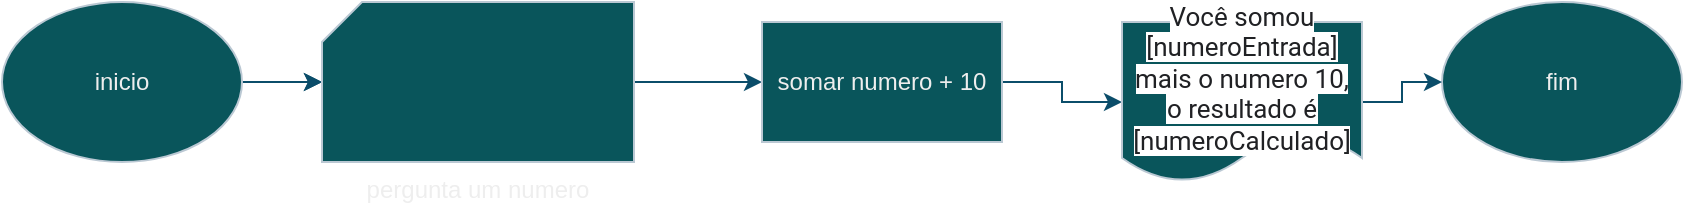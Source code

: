 <mxfile version="20.6.0" type="github">
  <diagram id="967z6bfLz3FcuxHJM1GB" name="Página-1">
    <mxGraphModel dx="1099" dy="1923" grid="1" gridSize="10" guides="1" tooltips="1" connect="1" arrows="1" fold="1" page="1" pageScale="1" pageWidth="827" pageHeight="1169" math="0" shadow="0">
      <root>
        <mxCell id="0" />
        <mxCell id="1" parent="0" />
        <mxCell id="DWv_v4u5u0R4V1RVCeQz-21" style="edgeStyle=orthogonalEdgeStyle;rounded=0;orthogonalLoop=1;jettySize=auto;html=1;entryX=0;entryY=0.5;entryDx=0;entryDy=0;entryPerimeter=0;strokeColor=#0B4D6A;" edge="1" parent="1" source="DWv_v4u5u0R4V1RVCeQz-1" target="DWv_v4u5u0R4V1RVCeQz-8">
          <mxGeometry relative="1" as="geometry" />
        </mxCell>
        <mxCell id="DWv_v4u5u0R4V1RVCeQz-29" style="edgeStyle=orthogonalEdgeStyle;rounded=0;orthogonalLoop=1;jettySize=auto;html=1;strokeColor=#0B4D6A;" edge="1" parent="1" source="DWv_v4u5u0R4V1RVCeQz-1" target="DWv_v4u5u0R4V1RVCeQz-8">
          <mxGeometry relative="1" as="geometry" />
        </mxCell>
        <mxCell id="DWv_v4u5u0R4V1RVCeQz-1" value="inicio" style="ellipse;whiteSpace=wrap;html=1;fillColor=#09555B;strokeColor=#BAC8D3;fontColor=#EEEEEE;" vertex="1" parent="1">
          <mxGeometry x="210" y="-370" width="120" height="80" as="geometry" />
        </mxCell>
        <mxCell id="DWv_v4u5u0R4V1RVCeQz-5" value="fim" style="ellipse;whiteSpace=wrap;html=1;fillColor=#09555B;strokeColor=#BAC8D3;fontColor=#EEEEEE;" vertex="1" parent="1">
          <mxGeometry x="930" y="-370" width="120" height="80" as="geometry" />
        </mxCell>
        <mxCell id="DWv_v4u5u0R4V1RVCeQz-28" style="edgeStyle=orthogonalEdgeStyle;rounded=0;orthogonalLoop=1;jettySize=auto;html=1;strokeColor=#0B4D6A;" edge="1" parent="1" source="DWv_v4u5u0R4V1RVCeQz-8" target="DWv_v4u5u0R4V1RVCeQz-24">
          <mxGeometry relative="1" as="geometry" />
        </mxCell>
        <mxCell id="DWv_v4u5u0R4V1RVCeQz-8" value="pergunta um numero" style="verticalLabelPosition=bottom;verticalAlign=top;html=1;shape=card;whiteSpace=wrap;size=20;arcSize=12;fillColor=#09555B;strokeColor=#BAC8D3;fontColor=#EEEEEE;" vertex="1" parent="1">
          <mxGeometry x="370" y="-370" width="156" height="80" as="geometry" />
        </mxCell>
        <mxCell id="DWv_v4u5u0R4V1RVCeQz-27" style="edgeStyle=orthogonalEdgeStyle;rounded=0;orthogonalLoop=1;jettySize=auto;html=1;strokeColor=#0B4D6A;" edge="1" parent="1" source="DWv_v4u5u0R4V1RVCeQz-24" target="DWv_v4u5u0R4V1RVCeQz-25">
          <mxGeometry relative="1" as="geometry" />
        </mxCell>
        <mxCell id="DWv_v4u5u0R4V1RVCeQz-24" value="somar numero + 10" style="rounded=0;whiteSpace=wrap;html=1;strokeColor=#BAC8D3;fontColor=#EEEEEE;fillColor=#09555B;" vertex="1" parent="1">
          <mxGeometry x="590" y="-360" width="120" height="60" as="geometry" />
        </mxCell>
        <mxCell id="DWv_v4u5u0R4V1RVCeQz-26" style="edgeStyle=orthogonalEdgeStyle;rounded=0;orthogonalLoop=1;jettySize=auto;html=1;strokeColor=#0B4D6A;" edge="1" parent="1" source="DWv_v4u5u0R4V1RVCeQz-25" target="DWv_v4u5u0R4V1RVCeQz-5">
          <mxGeometry relative="1" as="geometry" />
        </mxCell>
        <mxCell id="DWv_v4u5u0R4V1RVCeQz-25" value="&lt;span style=&quot;color: rgb(32, 33, 36); font-family: Roboto, arial, sans-serif; font-size: 13px; text-align: left; background-color: rgb(255, 255, 255);&quot;&gt;Você somou [numeroEntrada] mais o numero 10,&lt;br/&gt;o resultado é [numeroCalculado]&lt;/span&gt;" style="shape=document;whiteSpace=wrap;html=1;boundedLbl=1;strokeColor=#BAC8D3;fontColor=#EEEEEE;fillColor=#09555B;" vertex="1" parent="1">
          <mxGeometry x="770" y="-360" width="120" height="80" as="geometry" />
        </mxCell>
      </root>
    </mxGraphModel>
  </diagram>
</mxfile>
